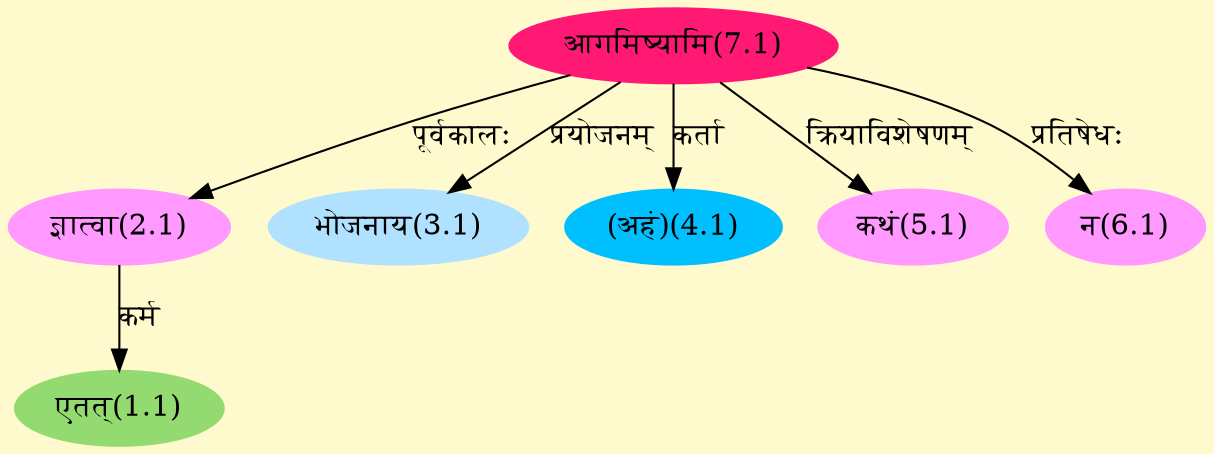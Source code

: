 digraph G{
rankdir=BT;
 compound=true;
 bgcolor="lemonchiffon1";
Node1_1 [style=filled, color="#93DB70" label = "एतत्(1.1)"]
Node2_1 [style=filled, color="#FF99FF" label = "ज्ञात्वा(2.1)"]
Node7_1 [style=filled, color="#FF1975" label = "आगमिष्यामि(7.1)"]
Node3_1 [style=filled, color="#B0E2FF" label = "भोजनाय(3.1)"]
Node4_1 [style=filled, color="#00BFFF" label = "(अहं)(4.1)"]
Node5_1 [style=filled, color="#FF99FF" label = "कथं(5.1)"]
Node6_1 [style=filled, color="#FF99FF" label = "न(6.1)"]
/* Start of Relations section */

Node1_1 -> Node2_1 [  label="कर्म"  dir="back" ]
Node2_1 -> Node7_1 [  label="पूर्वकालः"  dir="back" ]
Node3_1 -> Node7_1 [  label="प्रयोजनम्"  dir="back" ]
Node4_1 -> Node7_1 [  label="कर्ता"  dir="back" ]
Node5_1 -> Node7_1 [  label="क्रियाविशेषणम्"  dir="back" ]
Node6_1 -> Node7_1 [  label="प्रतिषेधः"  dir="back" ]
}
